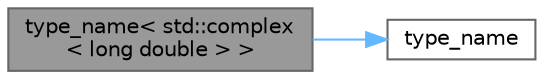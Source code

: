 digraph "type_name&lt; std::complex&lt; long double &gt; &gt;"
{
 // LATEX_PDF_SIZE
  bgcolor="transparent";
  edge [fontname=Helvetica,fontsize=10,labelfontname=Helvetica,labelfontsize=10];
  node [fontname=Helvetica,fontsize=10,shape=box,height=0.2,width=0.4];
  rankdir="LR";
  Node1 [id="Node000001",label="type_name\< std::complex\l\< long double \> \>",height=0.2,width=0.4,color="gray40", fillcolor="grey60", style="filled", fontcolor="black",tooltip=" "];
  Node1 -> Node2 [id="edge1_Node000001_Node000002",color="steelblue1",style="solid",tooltip=" "];
  Node2 [id="Node000002",label="type_name",height=0.2,width=0.4,color="grey40", fillcolor="white", style="filled",URL="$benchmark-blocking-sizes_8cpp.html#a72b5ee5746896b6670eb2bca94c55193",tooltip=" "];
}
